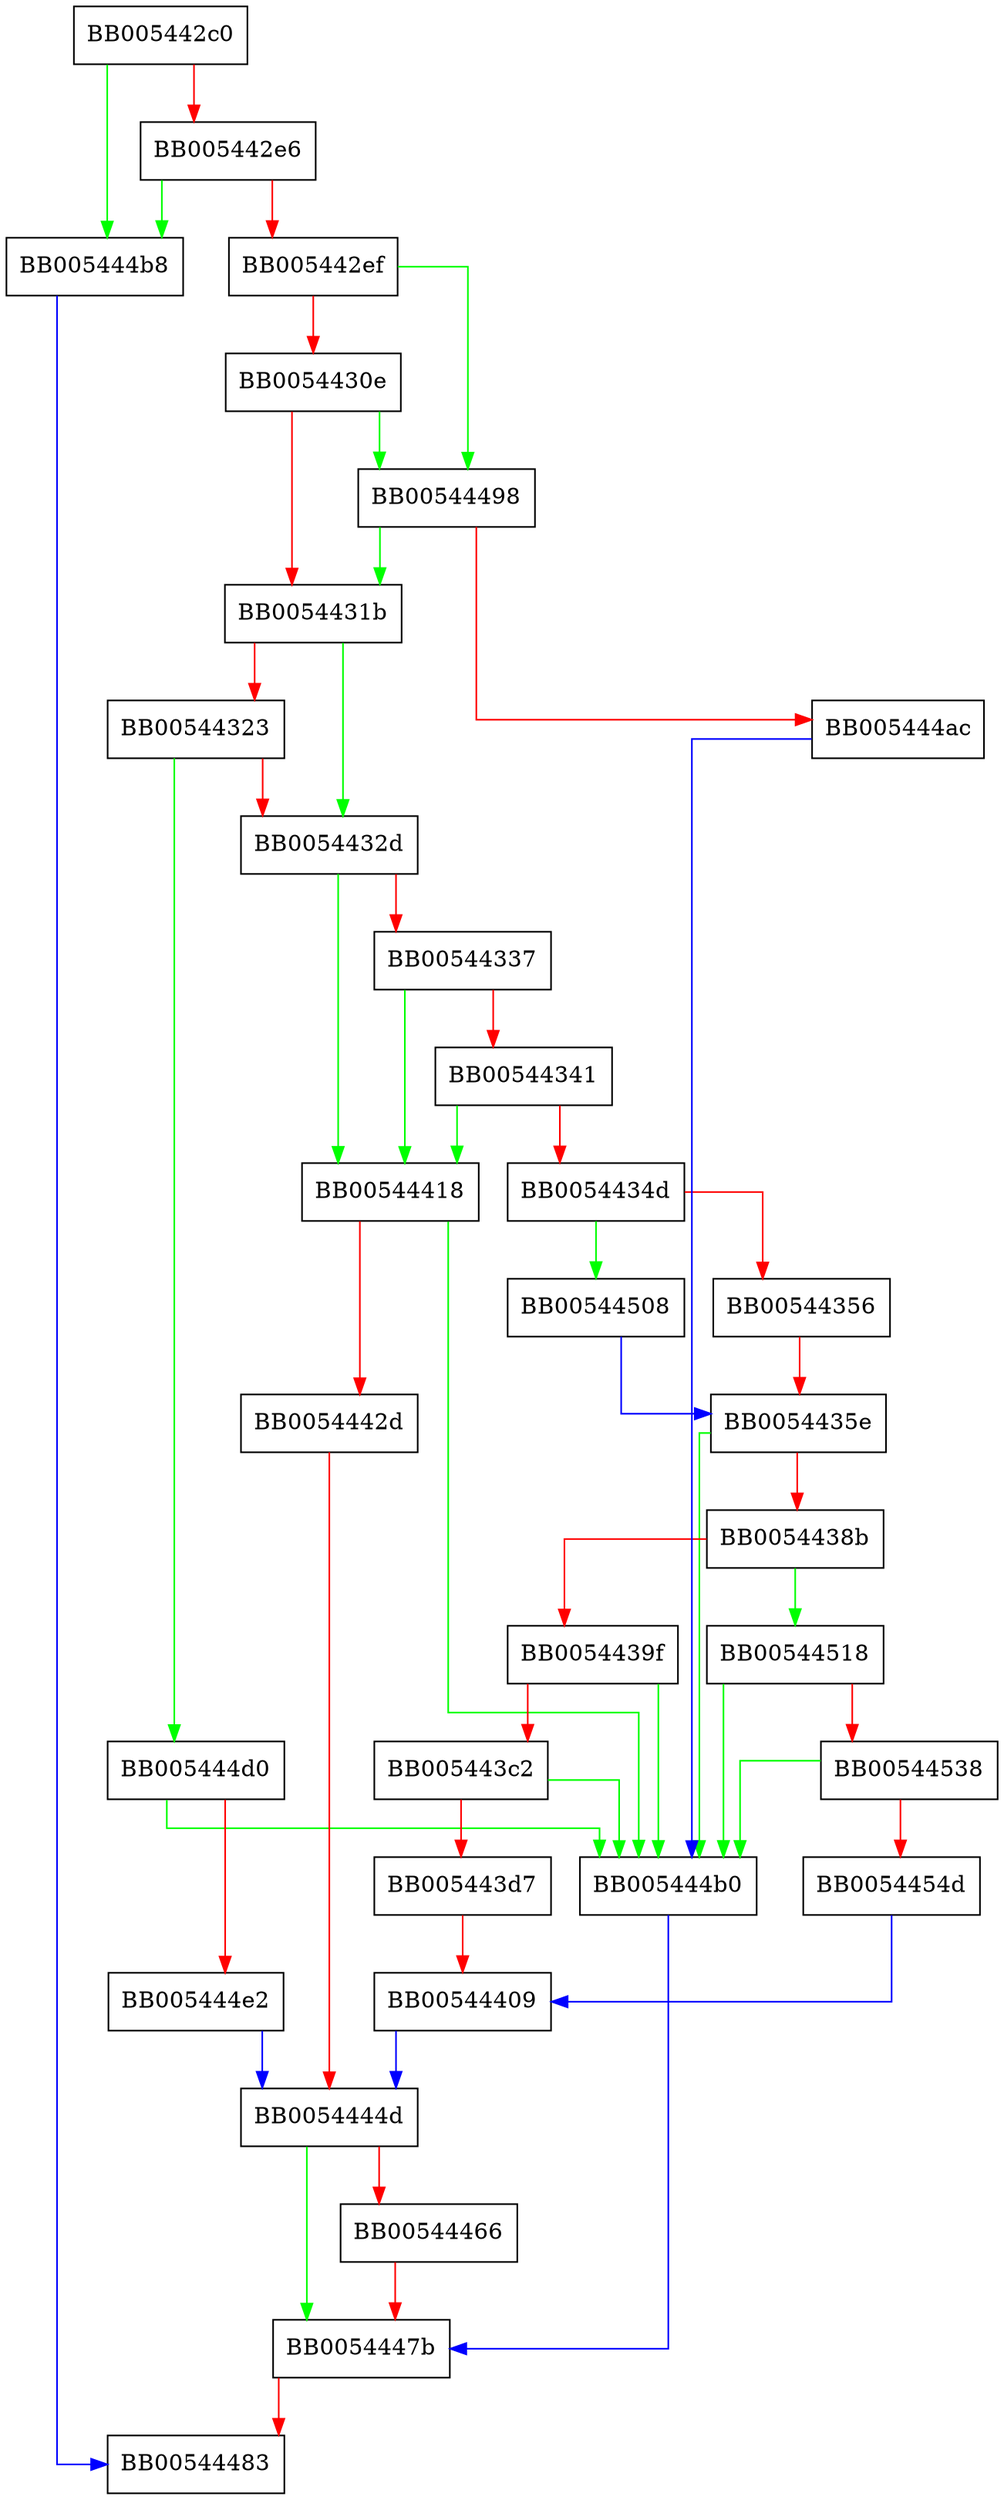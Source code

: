 digraph bn_mul_fixed_top {
  node [shape="box"];
  graph [splines=ortho];
  BB005442c0 -> BB005444b8 [color="green"];
  BB005442c0 -> BB005442e6 [color="red"];
  BB005442e6 -> BB005444b8 [color="green"];
  BB005442e6 -> BB005442ef [color="red"];
  BB005442ef -> BB00544498 [color="green"];
  BB005442ef -> BB0054430e [color="red"];
  BB0054430e -> BB00544498 [color="green"];
  BB0054430e -> BB0054431b [color="red"];
  BB0054431b -> BB0054432d [color="green"];
  BB0054431b -> BB00544323 [color="red"];
  BB00544323 -> BB005444d0 [color="green"];
  BB00544323 -> BB0054432d [color="red"];
  BB0054432d -> BB00544418 [color="green"];
  BB0054432d -> BB00544337 [color="red"];
  BB00544337 -> BB00544418 [color="green"];
  BB00544337 -> BB00544341 [color="red"];
  BB00544341 -> BB00544418 [color="green"];
  BB00544341 -> BB0054434d [color="red"];
  BB0054434d -> BB00544508 [color="green"];
  BB0054434d -> BB00544356 [color="red"];
  BB00544356 -> BB0054435e [color="red"];
  BB0054435e -> BB005444b0 [color="green"];
  BB0054435e -> BB0054438b [color="red"];
  BB0054438b -> BB00544518 [color="green"];
  BB0054438b -> BB0054439f [color="red"];
  BB0054439f -> BB005444b0 [color="green"];
  BB0054439f -> BB005443c2 [color="red"];
  BB005443c2 -> BB005444b0 [color="green"];
  BB005443c2 -> BB005443d7 [color="red"];
  BB005443d7 -> BB00544409 [color="red"];
  BB00544409 -> BB0054444d [color="blue"];
  BB00544418 -> BB005444b0 [color="green"];
  BB00544418 -> BB0054442d [color="red"];
  BB0054442d -> BB0054444d [color="red"];
  BB0054444d -> BB0054447b [color="green"];
  BB0054444d -> BB00544466 [color="red"];
  BB00544466 -> BB0054447b [color="red"];
  BB0054447b -> BB00544483 [color="red"];
  BB00544498 -> BB0054431b [color="green"];
  BB00544498 -> BB005444ac [color="red"];
  BB005444ac -> BB005444b0 [color="blue"];
  BB005444b0 -> BB0054447b [color="blue"];
  BB005444b8 -> BB00544483 [color="blue"];
  BB005444d0 -> BB005444b0 [color="green"];
  BB005444d0 -> BB005444e2 [color="red"];
  BB005444e2 -> BB0054444d [color="blue"];
  BB00544508 -> BB0054435e [color="blue"];
  BB00544518 -> BB005444b0 [color="green"];
  BB00544518 -> BB00544538 [color="red"];
  BB00544538 -> BB005444b0 [color="green"];
  BB00544538 -> BB0054454d [color="red"];
  BB0054454d -> BB00544409 [color="blue"];
}